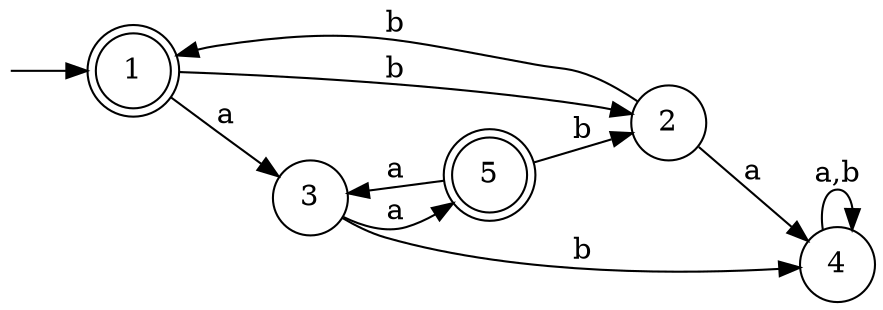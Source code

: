 strict digraph {
 rankdir=LR;

node [shape = none, label = "", width = 0, height = 0]; qd;
node [label="\N", width = 0.5, height = 0.5];
node [shape = doublecircle]; 
1;

5;

node [shape = circle];
qd -> 1
1 -> 2[label="b"]
1 -> 3[label="a"]
2 -> 1[label="b"]
2 -> 4[label="a"]
3 -> 4[label="b"]
3 -> 5[label="a"]
4 -> 4[label="a,b"]
5 -> 2[label="b"]
5 -> 3[label="a"]
}
